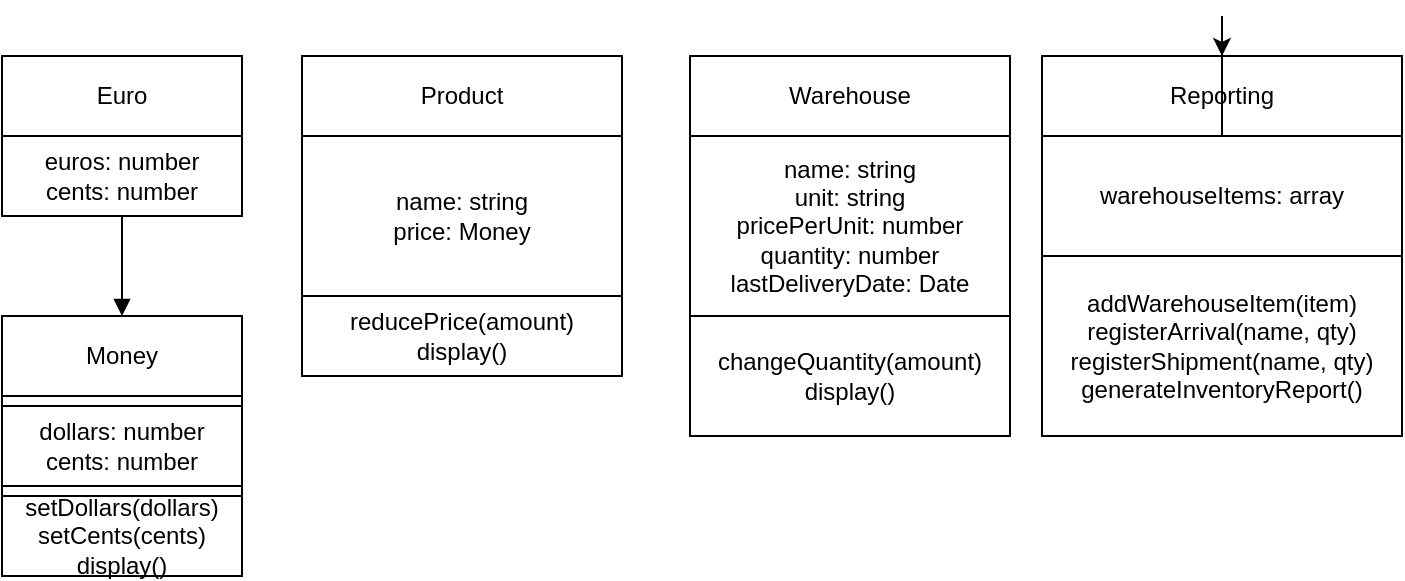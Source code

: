 <mxfile version="24.4.13" type="device">
  <diagram name="Class Diagram" id="0">
    <mxGraphModel dx="1434" dy="738" grid="1" gridSize="10" guides="1" tooltips="1" connect="1" arrows="1" fold="1" page="1" pageScale="1" pageWidth="827" pageHeight="1169" math="0" shadow="0">
      <root>
        <mxCell id="0" />
        <mxCell id="1" parent="0" />
        <mxCell id="2" value="Money" style="shape=swimlane;rounded=0;whiteSpace=wrap;html=1;" parent="1" vertex="1">
          <mxGeometry x="70" y="170" width="120" height="130" as="geometry" />
        </mxCell>
        <mxCell id="3" value="dollars: number&#xa;cents: number" style="rounded=0;whiteSpace=wrap;html=1;" parent="2" vertex="1">
          <mxGeometry y="45" width="120" height="40" as="geometry" />
        </mxCell>
        <mxCell id="4" value="setDollars(dollars)&#xa;setCents(cents)&#xa;display()" style="rounded=0;whiteSpace=wrap;html=1;" parent="2" vertex="1">
          <mxGeometry y="90" width="120" height="40" as="geometry" />
        </mxCell>
        <mxCell id="5" value="Product" style="shape=swimlane;rounded=0;whiteSpace=wrap;html=1;startSize=40;" parent="1" vertex="1">
          <mxGeometry x="220" y="40" width="160" height="150" as="geometry" />
        </mxCell>
        <mxCell id="6" value="name: string&#xa;price: Money" style="rounded=0;whiteSpace=wrap;html=1;" parent="5" vertex="1">
          <mxGeometry y="40" width="160" height="80" as="geometry" />
        </mxCell>
        <mxCell id="7" value="reducePrice(amount)&#xa;display()" style="rounded=0;whiteSpace=wrap;html=1;" parent="5" vertex="1">
          <mxGeometry y="120" width="160" height="40" as="geometry" />
        </mxCell>
        <mxCell id="8" value="Warehouse" style="shape=swimlane;rounded=0;whiteSpace=wrap;html=1;" parent="1" vertex="1">
          <mxGeometry x="414" y="40" width="160" height="190" as="geometry" />
        </mxCell>
        <mxCell id="9" value="name: string&#xa;unit: string&#xa;pricePerUnit: number&#xa;quantity: number&#xa;lastDeliveryDate: Date" style="rounded=0;whiteSpace=wrap;html=1;" parent="8" vertex="1">
          <mxGeometry y="40" width="160" height="90" as="geometry" />
        </mxCell>
        <mxCell id="10" value="changeQuantity(amount)&#xa;display()" style="rounded=0;whiteSpace=wrap;html=1;" parent="8" vertex="1">
          <mxGeometry y="130" width="160" height="60" as="geometry" />
        </mxCell>
        <mxCell id="11" value="Reporting" style="shape=swimlane;rounded=0;whiteSpace=wrap;html=1;" parent="1" vertex="1">
          <mxGeometry x="590" y="40" width="180" height="190" as="geometry" />
        </mxCell>
        <mxCell id="bB46KoQmsNsP0oJphSsI-20" style="edgeStyle=orthogonalEdgeStyle;rounded=0;orthogonalLoop=1;jettySize=auto;html=1;" edge="1" parent="11" source="12" target="11">
          <mxGeometry relative="1" as="geometry" />
        </mxCell>
        <mxCell id="12" value="warehouseItems: array" style="rounded=0;whiteSpace=wrap;html=1;" parent="11" vertex="1">
          <mxGeometry y="40" width="180" height="60" as="geometry" />
        </mxCell>
        <mxCell id="13" value="addWarehouseItem(item)&#xa;registerArrival(name, qty)&#xa;registerShipment(name, qty)&#xa;generateInventoryReport()" style="rounded=0;whiteSpace=wrap;html=1;" parent="11" vertex="1">
          <mxGeometry y="100" width="180" height="90" as="geometry" />
        </mxCell>
        <mxCell id="14" value="Euro" style="shape=swimlane;rounded=0;whiteSpace=wrap;html=1;" parent="1" vertex="1">
          <mxGeometry x="70" y="40" width="120" height="80" as="geometry" />
        </mxCell>
        <mxCell id="15" value="euros: number&#xa;cents: number" style="rounded=0;whiteSpace=wrap;html=1;" parent="14" vertex="1">
          <mxGeometry y="40" width="120" height="40" as="geometry" />
        </mxCell>
        <mxCell id="16" style="edgeStyle=orthogonalEdgeStyle;rounded=0;orthogonalLoop=1;jettySize=auto;html=1;exitX=0.5;exitY=1;exitDx=0;exitDy=0;entryX=0.5;entryY=0;entryDx=0;entryDy=0;endArrow=block;" parent="1" source="14" target="2" edge="1">
          <mxGeometry relative="1" as="geometry" />
        </mxCell>
      </root>
    </mxGraphModel>
  </diagram>
</mxfile>
